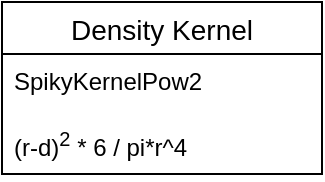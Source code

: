 <mxfile version="24.2.3" type="github">
  <diagram name="Seite-1" id="nDi9Gie_VPJCrlSmQJZp">
    <mxGraphModel dx="1434" dy="841" grid="1" gridSize="10" guides="1" tooltips="1" connect="1" arrows="1" fold="1" page="1" pageScale="1" pageWidth="2339" pageHeight="3300" math="0" shadow="0">
      <root>
        <mxCell id="0" />
        <mxCell id="1" parent="0" />
        <mxCell id="ZfBndgUZdbE_Ebc2dArC-1" value="Density Kernel" style="swimlane;fontStyle=0;childLayout=stackLayout;horizontal=1;startSize=26;horizontalStack=0;resizeParent=1;resizeParentMax=0;resizeLast=0;collapsible=1;marginBottom=0;align=center;fontSize=14;" vertex="1" parent="1">
          <mxGeometry x="300" y="110" width="160" height="86" as="geometry" />
        </mxCell>
        <mxCell id="ZfBndgUZdbE_Ebc2dArC-2" value="SpikyKernelPow2" style="text;strokeColor=none;fillColor=none;spacingLeft=4;spacingRight=4;overflow=hidden;rotatable=0;points=[[0,0.5],[1,0.5]];portConstraint=eastwest;fontSize=12;whiteSpace=wrap;html=1;" vertex="1" parent="ZfBndgUZdbE_Ebc2dArC-1">
          <mxGeometry y="26" width="160" height="30" as="geometry" />
        </mxCell>
        <mxCell id="ZfBndgUZdbE_Ebc2dArC-4" value="(r-d)&lt;sup&gt;2&lt;/sup&gt; * 6 / pi*r^4&lt;span class=&quot;eusoft-eudic-chrome-extension-translate-content&quot;&gt;&lt;/span&gt;" style="text;strokeColor=none;fillColor=none;spacingLeft=4;spacingRight=4;overflow=hidden;rotatable=0;points=[[0,0.5],[1,0.5]];portConstraint=eastwest;fontSize=12;whiteSpace=wrap;html=1;" vertex="1" parent="ZfBndgUZdbE_Ebc2dArC-1">
          <mxGeometry y="56" width="160" height="30" as="geometry" />
        </mxCell>
      </root>
    </mxGraphModel>
  </diagram>
</mxfile>
